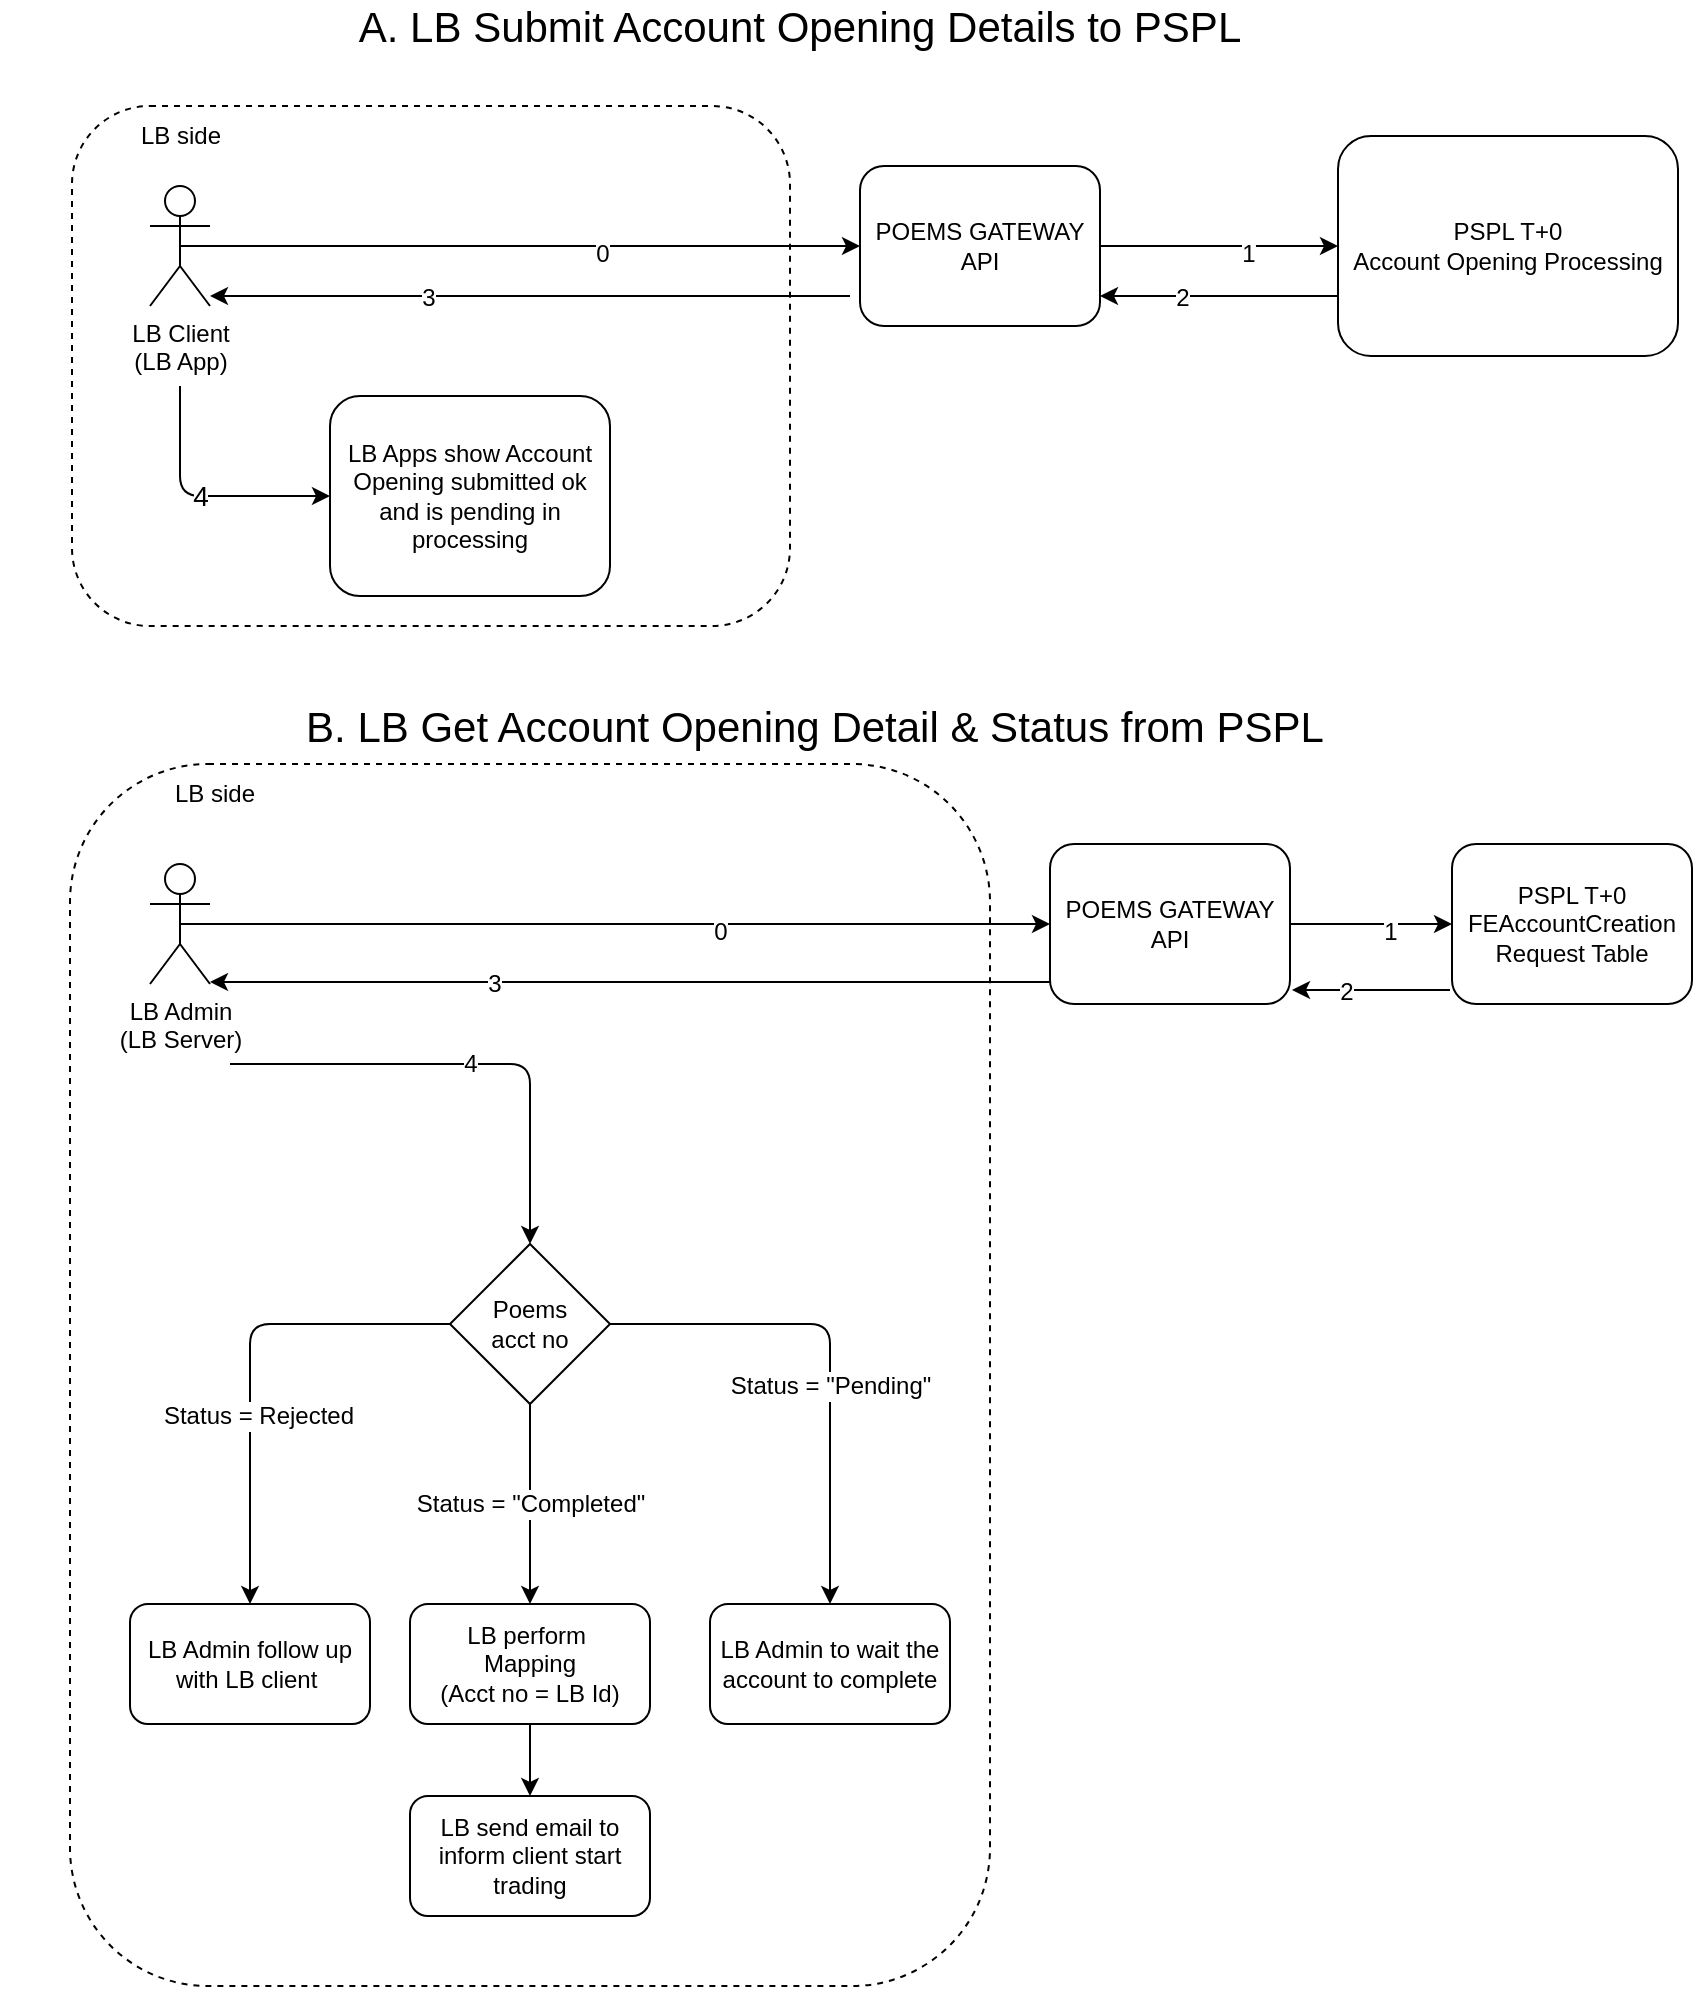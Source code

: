 <mxfile version="12.1.5" type="github" pages="1">
  <diagram id="UOzD4N3eyY4db2SnFhZ8" name="Page-1">
    <mxGraphModel dx="1888" dy="500" grid="1" gridSize="10" guides="1" tooltips="1" connect="1" arrows="1" fold="1" page="1" pageScale="1" pageWidth="850" pageHeight="1100" math="0" shadow="0">
      <root>
        <mxCell id="0"/>
        <mxCell id="1" parent="0"/>
        <mxCell id="Ur7TswTjiC4Jq3S4hagu-4" value="POEMS GATEWAY&lt;br&gt;API" style="rounded=1;whiteSpace=wrap;html=1;" parent="1" vertex="1">
          <mxGeometry x="425" y="100" width="120" height="80" as="geometry"/>
        </mxCell>
        <mxCell id="wVM4E26sl-JtEafnIeuh-3" value="PSPL T+0 &lt;br&gt;Account Opening Processing" style="rounded=1;whiteSpace=wrap;html=1;" vertex="1" parent="1">
          <mxGeometry x="664" y="85" width="170" height="110" as="geometry"/>
        </mxCell>
        <mxCell id="wVM4E26sl-JtEafnIeuh-4" value="" style="endArrow=classic;html=1;exitX=1;exitY=0.5;exitDx=0;exitDy=0;entryX=0;entryY=0.5;entryDx=0;entryDy=0;" edge="1" parent="1" source="Ur7TswTjiC4Jq3S4hagu-4" target="wVM4E26sl-JtEafnIeuh-3">
          <mxGeometry width="50" height="50" relative="1" as="geometry">
            <mxPoint x="340" y="140" as="sourcePoint"/>
            <mxPoint x="485" y="140" as="targetPoint"/>
          </mxGeometry>
        </mxCell>
        <mxCell id="wVM4E26sl-JtEafnIeuh-5" value="1" style="text;html=1;resizable=0;points=[];align=center;verticalAlign=middle;labelBackgroundColor=#ffffff;" vertex="1" connectable="0" parent="wVM4E26sl-JtEafnIeuh-4">
          <mxGeometry x="0.239" y="-4" relative="1" as="geometry">
            <mxPoint as="offset"/>
          </mxGeometry>
        </mxCell>
        <mxCell id="wVM4E26sl-JtEafnIeuh-6" value="" style="endArrow=classic;html=1;exitX=0;exitY=0.682;exitDx=0;exitDy=0;exitPerimeter=0;entryX=1;entryY=0.75;entryDx=0;entryDy=0;" edge="1" parent="1">
          <mxGeometry width="50" height="50" relative="1" as="geometry">
            <mxPoint x="664" y="165.02" as="sourcePoint"/>
            <mxPoint x="545" y="165" as="targetPoint"/>
          </mxGeometry>
        </mxCell>
        <mxCell id="wVM4E26sl-JtEafnIeuh-8" value="2" style="text;html=1;resizable=0;points=[];align=center;verticalAlign=middle;labelBackgroundColor=#ffffff;" vertex="1" connectable="0" parent="wVM4E26sl-JtEafnIeuh-6">
          <mxGeometry x="0.323" y="1" relative="1" as="geometry">
            <mxPoint as="offset"/>
          </mxGeometry>
        </mxCell>
        <mxCell id="wVM4E26sl-JtEafnIeuh-12" value="POEMS GATEWAY&lt;br&gt;API" style="rounded=1;whiteSpace=wrap;html=1;" vertex="1" parent="1">
          <mxGeometry x="520" y="439" width="120" height="80" as="geometry"/>
        </mxCell>
        <mxCell id="wVM4E26sl-JtEafnIeuh-15" value="PSPL T+0&lt;br&gt;FEAccountCreation&lt;br&gt;Request Table" style="rounded=1;whiteSpace=wrap;html=1;" vertex="1" parent="1">
          <mxGeometry x="721" y="439" width="120" height="80" as="geometry"/>
        </mxCell>
        <mxCell id="wVM4E26sl-JtEafnIeuh-16" value="" style="endArrow=classic;html=1;exitX=1;exitY=0.5;exitDx=0;exitDy=0;entryX=0;entryY=0.5;entryDx=0;entryDy=0;" edge="1" parent="1" source="wVM4E26sl-JtEafnIeuh-12" target="wVM4E26sl-JtEafnIeuh-15">
          <mxGeometry width="50" height="50" relative="1" as="geometry">
            <mxPoint x="397" y="479" as="sourcePoint"/>
            <mxPoint x="542" y="479" as="targetPoint"/>
          </mxGeometry>
        </mxCell>
        <mxCell id="wVM4E26sl-JtEafnIeuh-17" value="1" style="text;html=1;resizable=0;points=[];align=center;verticalAlign=middle;labelBackgroundColor=#ffffff;" vertex="1" connectable="0" parent="wVM4E26sl-JtEafnIeuh-16">
          <mxGeometry x="0.239" y="-4" relative="1" as="geometry">
            <mxPoint as="offset"/>
          </mxGeometry>
        </mxCell>
        <mxCell id="wVM4E26sl-JtEafnIeuh-18" value="" style="endArrow=classic;html=1;" edge="1" parent="1">
          <mxGeometry width="50" height="50" relative="1" as="geometry">
            <mxPoint x="720" y="512" as="sourcePoint"/>
            <mxPoint x="641" y="512" as="targetPoint"/>
          </mxGeometry>
        </mxCell>
        <mxCell id="wVM4E26sl-JtEafnIeuh-19" value="2" style="text;html=1;resizable=0;points=[];align=center;verticalAlign=middle;labelBackgroundColor=#ffffff;" vertex="1" connectable="0" parent="wVM4E26sl-JtEafnIeuh-18">
          <mxGeometry x="0.323" y="1" relative="1" as="geometry">
            <mxPoint as="offset"/>
          </mxGeometry>
        </mxCell>
        <mxCell id="wVM4E26sl-JtEafnIeuh-22" value="A. LB Submit Account Opening Details to PSPL" style="text;html=1;strokeColor=none;fillColor=none;align=center;verticalAlign=middle;whiteSpace=wrap;rounded=0;fontSize=21;" vertex="1" parent="1">
          <mxGeometry x="10" y="20" width="770" height="20" as="geometry"/>
        </mxCell>
        <mxCell id="wVM4E26sl-JtEafnIeuh-23" value="B. LB Get Account Opening Detail &amp;amp; Status from PSPL" style="text;html=1;strokeColor=none;fillColor=none;align=center;verticalAlign=middle;whiteSpace=wrap;rounded=0;fontSize=21;" vertex="1" parent="1">
          <mxGeometry x="-5" y="370" width="815" height="20" as="geometry"/>
        </mxCell>
        <mxCell id="wVM4E26sl-JtEafnIeuh-26" value="" style="rounded=1;whiteSpace=wrap;html=1;fontSize=12;dashed=1;" vertex="1" parent="1">
          <mxGeometry x="30" y="399" width="460" height="611" as="geometry"/>
        </mxCell>
        <mxCell id="wVM4E26sl-JtEafnIeuh-25" value="Poems &lt;br&gt;acct no" style="rhombus;whiteSpace=wrap;html=1;fontSize=12;" vertex="1" parent="1">
          <mxGeometry x="220" y="639" width="80" height="80" as="geometry"/>
        </mxCell>
        <mxCell id="wVM4E26sl-JtEafnIeuh-24" value="LB perform&amp;nbsp;&lt;br&gt;Mapping&lt;br&gt;(Acct no = LB Id)" style="rounded=1;whiteSpace=wrap;html=1;fontSize=12;" vertex="1" parent="1">
          <mxGeometry x="200" y="819" width="120" height="60" as="geometry"/>
        </mxCell>
        <mxCell id="wVM4E26sl-JtEafnIeuh-28" value="Status = &quot;Completed&quot;" style="endArrow=classic;html=1;fontSize=12;entryX=0.5;entryY=0;entryDx=0;entryDy=0;exitX=0.5;exitY=1;exitDx=0;exitDy=0;" edge="1" parent="1" source="wVM4E26sl-JtEafnIeuh-25" target="wVM4E26sl-JtEafnIeuh-24">
          <mxGeometry width="50" height="50" relative="1" as="geometry">
            <mxPoint x="350" y="729" as="sourcePoint"/>
            <mxPoint x="400" y="679" as="targetPoint"/>
          </mxGeometry>
        </mxCell>
        <mxCell id="wVM4E26sl-JtEafnIeuh-29" value="LB Admin follow up with LB client&amp;nbsp;" style="rounded=1;whiteSpace=wrap;html=1;fontSize=12;" vertex="1" parent="1">
          <mxGeometry x="60" y="819" width="120" height="60" as="geometry"/>
        </mxCell>
        <mxCell id="wVM4E26sl-JtEafnIeuh-30" value="" style="endArrow=classic;html=1;fontSize=12;exitX=0;exitY=0.5;exitDx=0;exitDy=0;" edge="1" parent="1" source="wVM4E26sl-JtEafnIeuh-25" target="wVM4E26sl-JtEafnIeuh-29">
          <mxGeometry width="50" height="50" relative="1" as="geometry">
            <mxPoint x="120" y="719" as="sourcePoint"/>
            <mxPoint x="170" y="669" as="targetPoint"/>
            <Array as="points">
              <mxPoint x="120" y="679"/>
            </Array>
          </mxGeometry>
        </mxCell>
        <mxCell id="wVM4E26sl-JtEafnIeuh-31" value="Status = Rejected" style="text;html=1;resizable=0;points=[];align=center;verticalAlign=middle;labelBackgroundColor=#ffffff;fontSize=12;" vertex="1" connectable="0" parent="wVM4E26sl-JtEafnIeuh-30">
          <mxGeometry x="0.217" y="4" relative="1" as="geometry">
            <mxPoint as="offset"/>
          </mxGeometry>
        </mxCell>
        <mxCell id="wVM4E26sl-JtEafnIeuh-32" value="&lt;span style=&quot;white-space: normal&quot;&gt;LB Admin to wait the account to complete&lt;/span&gt;" style="rounded=1;whiteSpace=wrap;html=1;fontSize=12;" vertex="1" parent="1">
          <mxGeometry x="350" y="819" width="120" height="60" as="geometry"/>
        </mxCell>
        <mxCell id="wVM4E26sl-JtEafnIeuh-33" value="" style="endArrow=classic;html=1;fontSize=12;exitX=1;exitY=0.5;exitDx=0;exitDy=0;entryX=0.5;entryY=0;entryDx=0;entryDy=0;" edge="1" parent="1" source="wVM4E26sl-JtEafnIeuh-25" target="wVM4E26sl-JtEafnIeuh-32">
          <mxGeometry width="50" height="50" relative="1" as="geometry">
            <mxPoint x="380" y="739" as="sourcePoint"/>
            <mxPoint x="430" y="689" as="targetPoint"/>
            <Array as="points">
              <mxPoint x="410" y="679"/>
            </Array>
          </mxGeometry>
        </mxCell>
        <mxCell id="wVM4E26sl-JtEafnIeuh-34" value="Status = &quot;Pending&quot;" style="text;html=1;resizable=0;points=[];align=center;verticalAlign=middle;labelBackgroundColor=#ffffff;fontSize=12;" vertex="1" connectable="0" parent="wVM4E26sl-JtEafnIeuh-33">
          <mxGeometry x="0.124" relative="1" as="geometry">
            <mxPoint as="offset"/>
          </mxGeometry>
        </mxCell>
        <mxCell id="wVM4E26sl-JtEafnIeuh-35" value="LB side" style="text;html=1;strokeColor=none;fillColor=none;align=center;verticalAlign=middle;whiteSpace=wrap;rounded=0;fontSize=12;" vertex="1" parent="1">
          <mxGeometry x="70" y="404" width="65" height="20" as="geometry"/>
        </mxCell>
        <mxCell id="wVM4E26sl-JtEafnIeuh-11" value="LB Admin&lt;br&gt;(LB Server)" style="shape=umlActor;verticalLabelPosition=bottom;labelBackgroundColor=#ffffff;verticalAlign=top;html=1;outlineConnect=0;" vertex="1" parent="1">
          <mxGeometry x="70" y="449" width="30" height="60" as="geometry"/>
        </mxCell>
        <mxCell id="wVM4E26sl-JtEafnIeuh-13" value="" style="endArrow=classic;html=1;exitX=0.5;exitY=0.5;exitDx=0;exitDy=0;exitPerimeter=0;entryX=0;entryY=0.5;entryDx=0;entryDy=0;" edge="1" parent="1" source="wVM4E26sl-JtEafnIeuh-11" target="wVM4E26sl-JtEafnIeuh-12">
          <mxGeometry width="50" height="50" relative="1" as="geometry">
            <mxPoint x="160" y="519" as="sourcePoint"/>
            <mxPoint x="210" y="469" as="targetPoint"/>
          </mxGeometry>
        </mxCell>
        <mxCell id="wVM4E26sl-JtEafnIeuh-14" value="0" style="text;html=1;resizable=0;points=[];align=center;verticalAlign=middle;labelBackgroundColor=#ffffff;" vertex="1" connectable="0" parent="wVM4E26sl-JtEafnIeuh-13">
          <mxGeometry x="0.239" y="-4" relative="1" as="geometry">
            <mxPoint as="offset"/>
          </mxGeometry>
        </mxCell>
        <mxCell id="wVM4E26sl-JtEafnIeuh-20" value="" style="endArrow=classic;html=1;" edge="1" parent="1">
          <mxGeometry width="50" height="50" relative="1" as="geometry">
            <mxPoint x="520" y="508" as="sourcePoint"/>
            <mxPoint x="100" y="508" as="targetPoint"/>
          </mxGeometry>
        </mxCell>
        <mxCell id="wVM4E26sl-JtEafnIeuh-21" value="3" style="text;html=1;resizable=0;points=[];align=center;verticalAlign=middle;labelBackgroundColor=#ffffff;" vertex="1" connectable="0" parent="wVM4E26sl-JtEafnIeuh-20">
          <mxGeometry x="0.323" y="1" relative="1" as="geometry">
            <mxPoint as="offset"/>
          </mxGeometry>
        </mxCell>
        <mxCell id="wVM4E26sl-JtEafnIeuh-27" value="4" style="endArrow=classic;html=1;fontSize=12;entryX=0.5;entryY=0;entryDx=0;entryDy=0;" edge="1" parent="1" target="wVM4E26sl-JtEafnIeuh-25">
          <mxGeometry width="50" height="50" relative="1" as="geometry">
            <mxPoint x="110" y="549" as="sourcePoint"/>
            <mxPoint x="230" y="559" as="targetPoint"/>
            <Array as="points">
              <mxPoint x="260" y="549"/>
            </Array>
          </mxGeometry>
        </mxCell>
        <mxCell id="wVM4E26sl-JtEafnIeuh-37" value="" style="rounded=1;whiteSpace=wrap;html=1;fontSize=12;dashed=1;" vertex="1" parent="1">
          <mxGeometry x="31" y="70" width="359" height="260" as="geometry"/>
        </mxCell>
        <mxCell id="Ur7TswTjiC4Jq3S4hagu-1" value="LB Client&lt;br&gt;(LB App)" style="shape=umlActor;verticalLabelPosition=bottom;labelBackgroundColor=#ffffff;verticalAlign=top;html=1;outlineConnect=0;" parent="1" vertex="1">
          <mxGeometry x="70" y="110" width="30" height="60" as="geometry"/>
        </mxCell>
        <mxCell id="wVM4E26sl-JtEafnIeuh-1" value="" style="endArrow=classic;html=1;exitX=0.5;exitY=0.5;exitDx=0;exitDy=0;exitPerimeter=0;entryX=0;entryY=0.5;entryDx=0;entryDy=0;" edge="1" parent="1" source="Ur7TswTjiC4Jq3S4hagu-1" target="Ur7TswTjiC4Jq3S4hagu-4">
          <mxGeometry width="50" height="50" relative="1" as="geometry">
            <mxPoint x="160" y="180" as="sourcePoint"/>
            <mxPoint x="210" y="130" as="targetPoint"/>
          </mxGeometry>
        </mxCell>
        <mxCell id="wVM4E26sl-JtEafnIeuh-2" value="0" style="text;html=1;resizable=0;points=[];align=center;verticalAlign=middle;labelBackgroundColor=#ffffff;" vertex="1" connectable="0" parent="wVM4E26sl-JtEafnIeuh-1">
          <mxGeometry x="0.239" y="-4" relative="1" as="geometry">
            <mxPoint as="offset"/>
          </mxGeometry>
        </mxCell>
        <mxCell id="wVM4E26sl-JtEafnIeuh-9" value="" style="endArrow=classic;html=1;entryX=1;entryY=1;entryDx=0;entryDy=0;entryPerimeter=0;" edge="1" parent="1">
          <mxGeometry width="50" height="50" relative="1" as="geometry">
            <mxPoint x="420" y="165" as="sourcePoint"/>
            <mxPoint x="100" y="165" as="targetPoint"/>
          </mxGeometry>
        </mxCell>
        <mxCell id="wVM4E26sl-JtEafnIeuh-10" value="3" style="text;html=1;resizable=0;points=[];align=center;verticalAlign=middle;labelBackgroundColor=#ffffff;" vertex="1" connectable="0" parent="wVM4E26sl-JtEafnIeuh-9">
          <mxGeometry x="0.323" y="1" relative="1" as="geometry">
            <mxPoint as="offset"/>
          </mxGeometry>
        </mxCell>
        <mxCell id="wVM4E26sl-JtEafnIeuh-36" value="LB Apps show Account Opening submitted ok and is pending in processing" style="rounded=1;whiteSpace=wrap;html=1;fontSize=12;" vertex="1" parent="1">
          <mxGeometry x="160" y="215" width="140" height="100" as="geometry"/>
        </mxCell>
        <mxCell id="wVM4E26sl-JtEafnIeuh-39" value="4" style="endArrow=classic;html=1;fontSize=14;entryX=0;entryY=0.5;entryDx=0;entryDy=0;" edge="1" parent="1" target="wVM4E26sl-JtEafnIeuh-36">
          <mxGeometry width="50" height="50" relative="1" as="geometry">
            <mxPoint x="85" y="210" as="sourcePoint"/>
            <mxPoint x="550" y="260" as="targetPoint"/>
            <Array as="points">
              <mxPoint x="85" y="265"/>
            </Array>
          </mxGeometry>
        </mxCell>
        <mxCell id="wVM4E26sl-JtEafnIeuh-41" value="LB side" style="text;html=1;strokeColor=none;fillColor=none;align=center;verticalAlign=middle;whiteSpace=wrap;rounded=0;fontSize=12;" vertex="1" parent="1">
          <mxGeometry x="52.5" y="75" width="65" height="20" as="geometry"/>
        </mxCell>
        <mxCell id="wVM4E26sl-JtEafnIeuh-42" value="LB send email to inform client start trading" style="rounded=1;whiteSpace=wrap;html=1;fontSize=12;" vertex="1" parent="1">
          <mxGeometry x="200" y="915" width="120" height="60" as="geometry"/>
        </mxCell>
        <mxCell id="wVM4E26sl-JtEafnIeuh-43" value="" style="endArrow=classic;html=1;fontSize=14;entryX=0.5;entryY=0;entryDx=0;entryDy=0;exitX=0.5;exitY=1;exitDx=0;exitDy=0;" edge="1" parent="1" source="wVM4E26sl-JtEafnIeuh-24" target="wVM4E26sl-JtEafnIeuh-42">
          <mxGeometry width="50" height="50" relative="1" as="geometry">
            <mxPoint x="80" y="1090" as="sourcePoint"/>
            <mxPoint x="130" y="1040" as="targetPoint"/>
          </mxGeometry>
        </mxCell>
      </root>
    </mxGraphModel>
  </diagram>
</mxfile>
